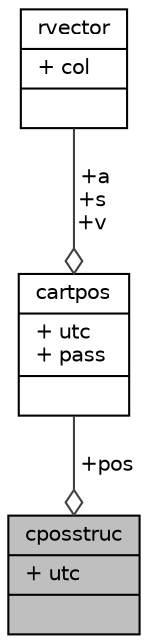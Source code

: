 digraph "cposstruc"
{
 // INTERACTIVE_SVG=YES
  edge [fontname="Helvetica",fontsize="10",labelfontname="Helvetica",labelfontsize="10"];
  node [fontname="Helvetica",fontsize="10",shape=record];
  Node1 [label="{cposstruc\n|+ utc\l|}",height=0.2,width=0.4,color="black", fillcolor="grey75", style="filled", fontcolor="black"];
  Node2 -> Node1 [color="grey25",fontsize="10",style="solid",label=" +pos" ,arrowhead="odiamond",fontname="Helvetica"];
  Node2 [label="{cartpos\n|+ utc\l+ pass\l|}",height=0.2,width=0.4,color="black", fillcolor="white", style="filled",URL="$structcartpos.html",tooltip="Cartesian full position structure. "];
  Node3 -> Node2 [color="grey25",fontsize="10",style="solid",label=" +a\n+s\n+v" ,arrowhead="odiamond",fontname="Helvetica"];
  Node3 [label="{rvector\n|+ col\l|}",height=0.2,width=0.4,color="black", fillcolor="white", style="filled",URL="$structrvector.html",tooltip="3 element generic row vector "];
}
